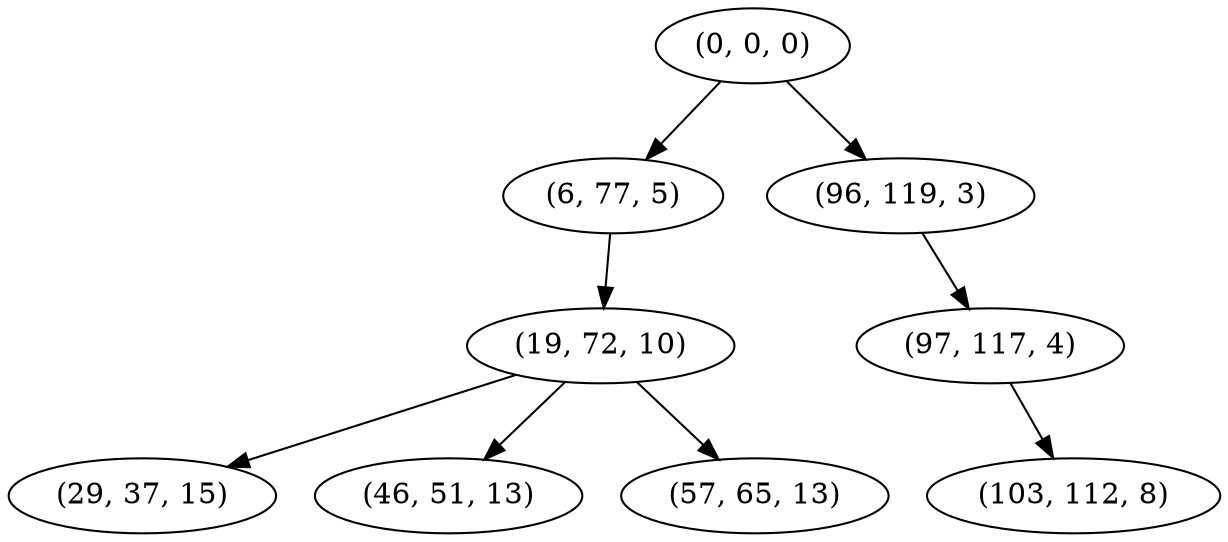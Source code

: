 digraph tree {
    "(0, 0, 0)";
    "(6, 77, 5)";
    "(19, 72, 10)";
    "(29, 37, 15)";
    "(46, 51, 13)";
    "(57, 65, 13)";
    "(96, 119, 3)";
    "(97, 117, 4)";
    "(103, 112, 8)";
    "(0, 0, 0)" -> "(6, 77, 5)";
    "(0, 0, 0)" -> "(96, 119, 3)";
    "(6, 77, 5)" -> "(19, 72, 10)";
    "(19, 72, 10)" -> "(29, 37, 15)";
    "(19, 72, 10)" -> "(46, 51, 13)";
    "(19, 72, 10)" -> "(57, 65, 13)";
    "(96, 119, 3)" -> "(97, 117, 4)";
    "(97, 117, 4)" -> "(103, 112, 8)";
}

